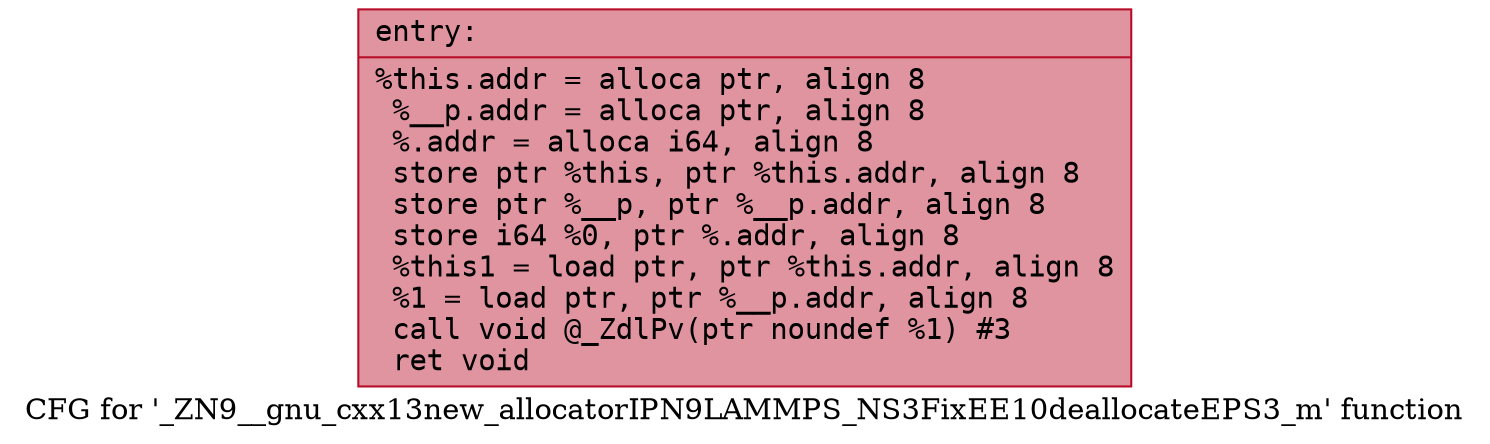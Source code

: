 digraph "CFG for '_ZN9__gnu_cxx13new_allocatorIPN9LAMMPS_NS3FixEE10deallocateEPS3_m' function" {
	label="CFG for '_ZN9__gnu_cxx13new_allocatorIPN9LAMMPS_NS3FixEE10deallocateEPS3_m' function";

	Node0x556bfed65980 [shape=record,color="#b70d28ff", style=filled, fillcolor="#b70d2870" fontname="Courier",label="{entry:\l|  %this.addr = alloca ptr, align 8\l  %__p.addr = alloca ptr, align 8\l  %.addr = alloca i64, align 8\l  store ptr %this, ptr %this.addr, align 8\l  store ptr %__p, ptr %__p.addr, align 8\l  store i64 %0, ptr %.addr, align 8\l  %this1 = load ptr, ptr %this.addr, align 8\l  %1 = load ptr, ptr %__p.addr, align 8\l  call void @_ZdlPv(ptr noundef %1) #3\l  ret void\l}"];
}
